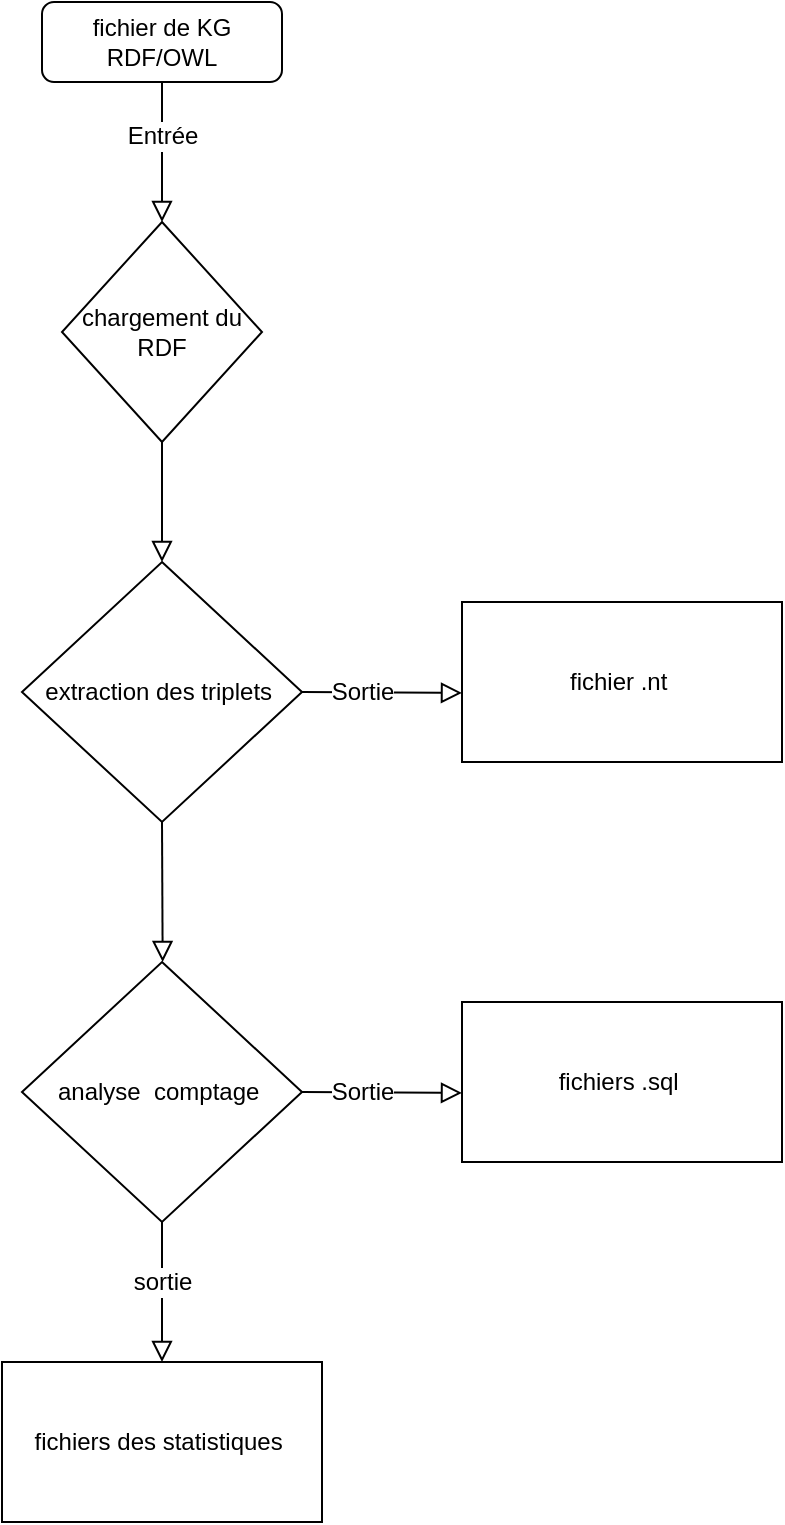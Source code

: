 <mxfile version="26.0.16">
  <diagram id="C5RBs43oDa-KdzZeNtuy" name="Page-1">
    <mxGraphModel dx="1366" dy="1952" grid="1" gridSize="10" guides="1" tooltips="1" connect="1" arrows="1" fold="1" page="1" pageScale="1" pageWidth="827" pageHeight="1169" math="0" shadow="0">
      <root>
        <mxCell id="WIyWlLk6GJQsqaUBKTNV-0" />
        <mxCell id="WIyWlLk6GJQsqaUBKTNV-1" parent="WIyWlLk6GJQsqaUBKTNV-0" />
        <mxCell id="WIyWlLk6GJQsqaUBKTNV-2" value="" style="rounded=0;html=1;jettySize=auto;orthogonalLoop=1;fontSize=11;endArrow=block;endFill=0;endSize=8;strokeWidth=1;shadow=0;labelBackgroundColor=none;edgeStyle=orthogonalEdgeStyle;" parent="WIyWlLk6GJQsqaUBKTNV-1" source="WIyWlLk6GJQsqaUBKTNV-3" edge="1">
          <mxGeometry relative="1" as="geometry">
            <mxPoint x="220" y="30" as="targetPoint" />
          </mxGeometry>
        </mxCell>
        <mxCell id="d7dyBDBuuajcRaHPKp-q-0" value="Entrée" style="edgeLabel;html=1;align=center;verticalAlign=middle;resizable=0;points=[];fontSize=12;" vertex="1" connectable="0" parent="WIyWlLk6GJQsqaUBKTNV-2">
          <mxGeometry x="-0.36" y="7" relative="1" as="geometry">
            <mxPoint x="-7" y="4" as="offset" />
          </mxGeometry>
        </mxCell>
        <mxCell id="WIyWlLk6GJQsqaUBKTNV-3" value="fichier de KG RDF/OWL" style="rounded=1;whiteSpace=wrap;html=1;fontSize=12;glass=0;strokeWidth=1;shadow=0;" parent="WIyWlLk6GJQsqaUBKTNV-1" vertex="1">
          <mxGeometry x="160" y="-80" width="120" height="40" as="geometry" />
        </mxCell>
        <mxCell id="d7dyBDBuuajcRaHPKp-q-9" value="fichier .nt&amp;nbsp;" style="rounded=0;whiteSpace=wrap;html=1;" vertex="1" parent="WIyWlLk6GJQsqaUBKTNV-1">
          <mxGeometry x="370" y="220" width="160" height="80" as="geometry" />
        </mxCell>
        <mxCell id="d7dyBDBuuajcRaHPKp-q-17" value="&lt;br&gt;&lt;span style=&quot;color: rgb(0, 0, 0); font-family: Helvetica; font-size: 12px; font-style: normal; font-variant-ligatures: normal; font-variant-caps: normal; font-weight: 400; letter-spacing: normal; orphans: 2; text-align: center; text-indent: 0px; text-transform: none; widows: 2; word-spacing: 0px; -webkit-text-stroke-width: 0px; white-space: nowrap; background-color: rgb(255, 255, 255); text-decoration-thickness: initial; text-decoration-style: initial; text-decoration-color: initial; float: none; display: inline !important;&quot;&gt;Sortie&lt;/span&gt;&lt;div&gt;&lt;br/&gt;&lt;/div&gt;" style="edgeStyle=none;curved=1;rounded=0;orthogonalLoop=1;jettySize=auto;html=1;exitX=1;exitY=0.5;exitDx=0;exitDy=0;fontSize=12;startSize=8;endSize=8;endArrow=block;endFill=0;" edge="1" parent="WIyWlLk6GJQsqaUBKTNV-1" source="d7dyBDBuuajcRaHPKp-q-16">
          <mxGeometry x="-0.25" relative="1" as="geometry">
            <mxPoint x="370" y="265.474" as="targetPoint" />
            <mxPoint as="offset" />
          </mxGeometry>
        </mxCell>
        <mxCell id="d7dyBDBuuajcRaHPKp-q-23" style="edgeStyle=none;curved=1;rounded=0;orthogonalLoop=1;jettySize=auto;html=1;exitX=0.5;exitY=1;exitDx=0;exitDy=0;fontSize=12;startSize=8;endSize=8;endArrow=block;endFill=0;" edge="1" parent="WIyWlLk6GJQsqaUBKTNV-1" source="d7dyBDBuuajcRaHPKp-q-16">
          <mxGeometry relative="1" as="geometry">
            <mxPoint x="220.333" y="400" as="targetPoint" />
          </mxGeometry>
        </mxCell>
        <mxCell id="d7dyBDBuuajcRaHPKp-q-16" value="extraction des triplets&amp;nbsp;" style="rhombus;whiteSpace=wrap;html=1;" vertex="1" parent="WIyWlLk6GJQsqaUBKTNV-1">
          <mxGeometry x="150" y="200" width="140" height="130" as="geometry" />
        </mxCell>
        <mxCell id="d7dyBDBuuajcRaHPKp-q-27" value="&lt;div style=&quot;forced-color-adjust: none;&quot;&gt;&lt;br&gt;&lt;/div&gt;" style="edgeStyle=none;curved=1;rounded=0;orthogonalLoop=1;jettySize=auto;html=1;exitX=0.5;exitY=1;exitDx=0;exitDy=0;fontSize=12;startSize=8;endSize=8;endArrow=block;endFill=0;" edge="1" parent="WIyWlLk6GJQsqaUBKTNV-1" source="d7dyBDBuuajcRaHPKp-q-20">
          <mxGeometry relative="1" as="geometry">
            <mxPoint x="220" y="600" as="targetPoint" />
            <mxPoint as="offset" />
          </mxGeometry>
        </mxCell>
        <mxCell id="d7dyBDBuuajcRaHPKp-q-29" value="sortie" style="edgeLabel;html=1;align=center;verticalAlign=middle;resizable=0;points=[];fontSize=12;" vertex="1" connectable="0" parent="d7dyBDBuuajcRaHPKp-q-27">
          <mxGeometry x="-0.486" y="-1" relative="1" as="geometry">
            <mxPoint x="1" y="12" as="offset" />
          </mxGeometry>
        </mxCell>
        <mxCell id="d7dyBDBuuajcRaHPKp-q-20" value="analyse&amp;nbsp; comptage&amp;nbsp;" style="rhombus;whiteSpace=wrap;html=1;" vertex="1" parent="WIyWlLk6GJQsqaUBKTNV-1">
          <mxGeometry x="150" y="400" width="140" height="130" as="geometry" />
        </mxCell>
        <mxCell id="d7dyBDBuuajcRaHPKp-q-22" style="edgeStyle=none;curved=1;rounded=0;orthogonalLoop=1;jettySize=auto;html=1;exitX=0.5;exitY=1;exitDx=0;exitDy=0;entryX=0.5;entryY=0;entryDx=0;entryDy=0;fontSize=12;startSize=8;endSize=8;endArrow=block;endFill=0;" edge="1" parent="WIyWlLk6GJQsqaUBKTNV-1" source="d7dyBDBuuajcRaHPKp-q-21" target="d7dyBDBuuajcRaHPKp-q-16">
          <mxGeometry relative="1" as="geometry" />
        </mxCell>
        <mxCell id="d7dyBDBuuajcRaHPKp-q-21" value="chargement du RDF" style="rhombus;whiteSpace=wrap;html=1;" vertex="1" parent="WIyWlLk6GJQsqaUBKTNV-1">
          <mxGeometry x="170" y="30" width="100" height="110" as="geometry" />
        </mxCell>
        <mxCell id="d7dyBDBuuajcRaHPKp-q-25" value="fichiers .sql&amp;nbsp;" style="rounded=0;whiteSpace=wrap;html=1;" vertex="1" parent="WIyWlLk6GJQsqaUBKTNV-1">
          <mxGeometry x="370" y="420" width="160" height="80" as="geometry" />
        </mxCell>
        <mxCell id="d7dyBDBuuajcRaHPKp-q-26" value="&lt;br&gt;&lt;span style=&quot;color: rgb(0, 0, 0); font-family: Helvetica; font-size: 12px; font-style: normal; font-variant-ligatures: normal; font-variant-caps: normal; font-weight: 400; letter-spacing: normal; orphans: 2; text-align: center; text-indent: 0px; text-transform: none; widows: 2; word-spacing: 0px; -webkit-text-stroke-width: 0px; white-space: nowrap; background-color: rgb(255, 255, 255); text-decoration-thickness: initial; text-decoration-style: initial; text-decoration-color: initial; float: none; display: inline !important;&quot;&gt;Sortie&lt;/span&gt;&lt;div&gt;&lt;br/&gt;&lt;/div&gt;" style="edgeStyle=none;curved=1;rounded=0;orthogonalLoop=1;jettySize=auto;html=1;exitX=1;exitY=0.5;exitDx=0;exitDy=0;fontSize=12;startSize=8;endSize=8;endArrow=block;endFill=0;" edge="1" parent="WIyWlLk6GJQsqaUBKTNV-1">
          <mxGeometry x="-0.25" relative="1" as="geometry">
            <mxPoint x="370" y="465.474" as="targetPoint" />
            <mxPoint x="290" y="465" as="sourcePoint" />
            <mxPoint as="offset" />
          </mxGeometry>
        </mxCell>
        <mxCell id="d7dyBDBuuajcRaHPKp-q-28" value="fichiers des statistiques&amp;nbsp;" style="rounded=0;whiteSpace=wrap;html=1;" vertex="1" parent="WIyWlLk6GJQsqaUBKTNV-1">
          <mxGeometry x="140" y="600" width="160" height="80" as="geometry" />
        </mxCell>
      </root>
    </mxGraphModel>
  </diagram>
</mxfile>
